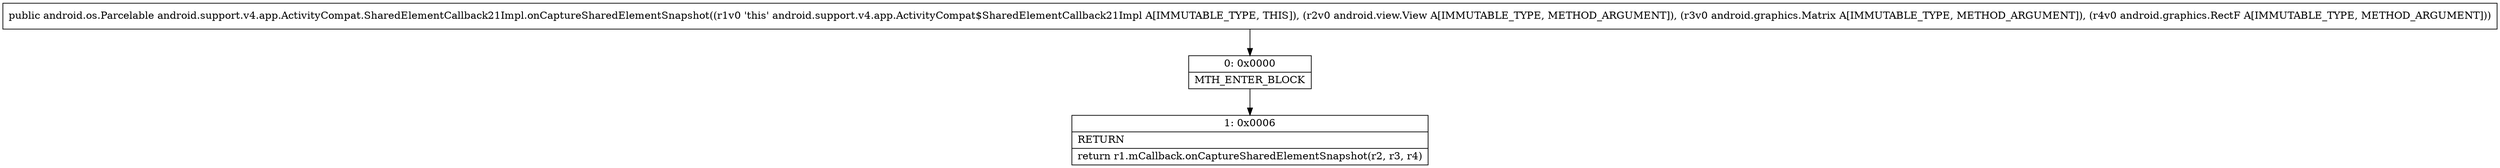 digraph "CFG forandroid.support.v4.app.ActivityCompat.SharedElementCallback21Impl.onCaptureSharedElementSnapshot(Landroid\/view\/View;Landroid\/graphics\/Matrix;Landroid\/graphics\/RectF;)Landroid\/os\/Parcelable;" {
Node_0 [shape=record,label="{0\:\ 0x0000|MTH_ENTER_BLOCK\l}"];
Node_1 [shape=record,label="{1\:\ 0x0006|RETURN\l|return r1.mCallback.onCaptureSharedElementSnapshot(r2, r3, r4)\l}"];
MethodNode[shape=record,label="{public android.os.Parcelable android.support.v4.app.ActivityCompat.SharedElementCallback21Impl.onCaptureSharedElementSnapshot((r1v0 'this' android.support.v4.app.ActivityCompat$SharedElementCallback21Impl A[IMMUTABLE_TYPE, THIS]), (r2v0 android.view.View A[IMMUTABLE_TYPE, METHOD_ARGUMENT]), (r3v0 android.graphics.Matrix A[IMMUTABLE_TYPE, METHOD_ARGUMENT]), (r4v0 android.graphics.RectF A[IMMUTABLE_TYPE, METHOD_ARGUMENT])) }"];
MethodNode -> Node_0;
Node_0 -> Node_1;
}

